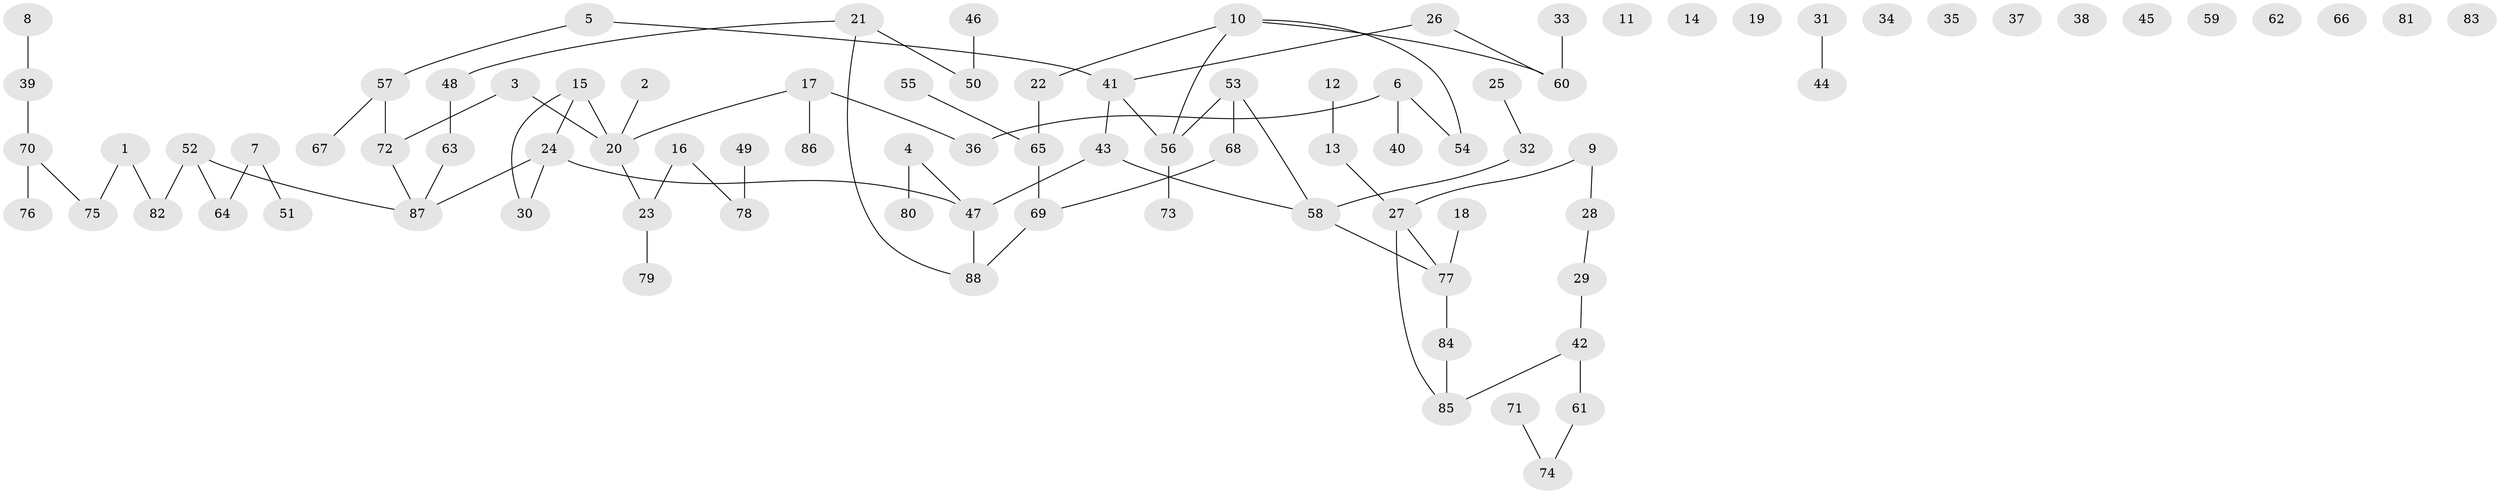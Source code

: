 // coarse degree distribution, {2: 0.2711864406779661, 4: 0.0847457627118644, 1: 0.2033898305084746, 3: 0.15254237288135594, 5: 0.05084745762711865, 0: 0.23728813559322035}
// Generated by graph-tools (version 1.1) at 2025/23/03/03/25 07:23:25]
// undirected, 88 vertices, 84 edges
graph export_dot {
graph [start="1"]
  node [color=gray90,style=filled];
  1;
  2;
  3;
  4;
  5;
  6;
  7;
  8;
  9;
  10;
  11;
  12;
  13;
  14;
  15;
  16;
  17;
  18;
  19;
  20;
  21;
  22;
  23;
  24;
  25;
  26;
  27;
  28;
  29;
  30;
  31;
  32;
  33;
  34;
  35;
  36;
  37;
  38;
  39;
  40;
  41;
  42;
  43;
  44;
  45;
  46;
  47;
  48;
  49;
  50;
  51;
  52;
  53;
  54;
  55;
  56;
  57;
  58;
  59;
  60;
  61;
  62;
  63;
  64;
  65;
  66;
  67;
  68;
  69;
  70;
  71;
  72;
  73;
  74;
  75;
  76;
  77;
  78;
  79;
  80;
  81;
  82;
  83;
  84;
  85;
  86;
  87;
  88;
  1 -- 75;
  1 -- 82;
  2 -- 20;
  3 -- 20;
  3 -- 72;
  4 -- 47;
  4 -- 80;
  5 -- 41;
  5 -- 57;
  6 -- 36;
  6 -- 40;
  6 -- 54;
  7 -- 51;
  7 -- 64;
  8 -- 39;
  9 -- 27;
  9 -- 28;
  10 -- 22;
  10 -- 54;
  10 -- 56;
  10 -- 60;
  12 -- 13;
  13 -- 27;
  15 -- 20;
  15 -- 24;
  15 -- 30;
  16 -- 23;
  16 -- 78;
  17 -- 20;
  17 -- 36;
  17 -- 86;
  18 -- 77;
  20 -- 23;
  21 -- 48;
  21 -- 50;
  21 -- 88;
  22 -- 65;
  23 -- 79;
  24 -- 30;
  24 -- 47;
  24 -- 87;
  25 -- 32;
  26 -- 41;
  26 -- 60;
  27 -- 77;
  27 -- 85;
  28 -- 29;
  29 -- 42;
  31 -- 44;
  32 -- 58;
  33 -- 60;
  39 -- 70;
  41 -- 43;
  41 -- 56;
  42 -- 61;
  42 -- 85;
  43 -- 47;
  43 -- 58;
  46 -- 50;
  47 -- 88;
  48 -- 63;
  49 -- 78;
  52 -- 64;
  52 -- 82;
  52 -- 87;
  53 -- 56;
  53 -- 58;
  53 -- 68;
  55 -- 65;
  56 -- 73;
  57 -- 67;
  57 -- 72;
  58 -- 77;
  61 -- 74;
  63 -- 87;
  65 -- 69;
  68 -- 69;
  69 -- 88;
  70 -- 75;
  70 -- 76;
  71 -- 74;
  72 -- 87;
  77 -- 84;
  84 -- 85;
}
